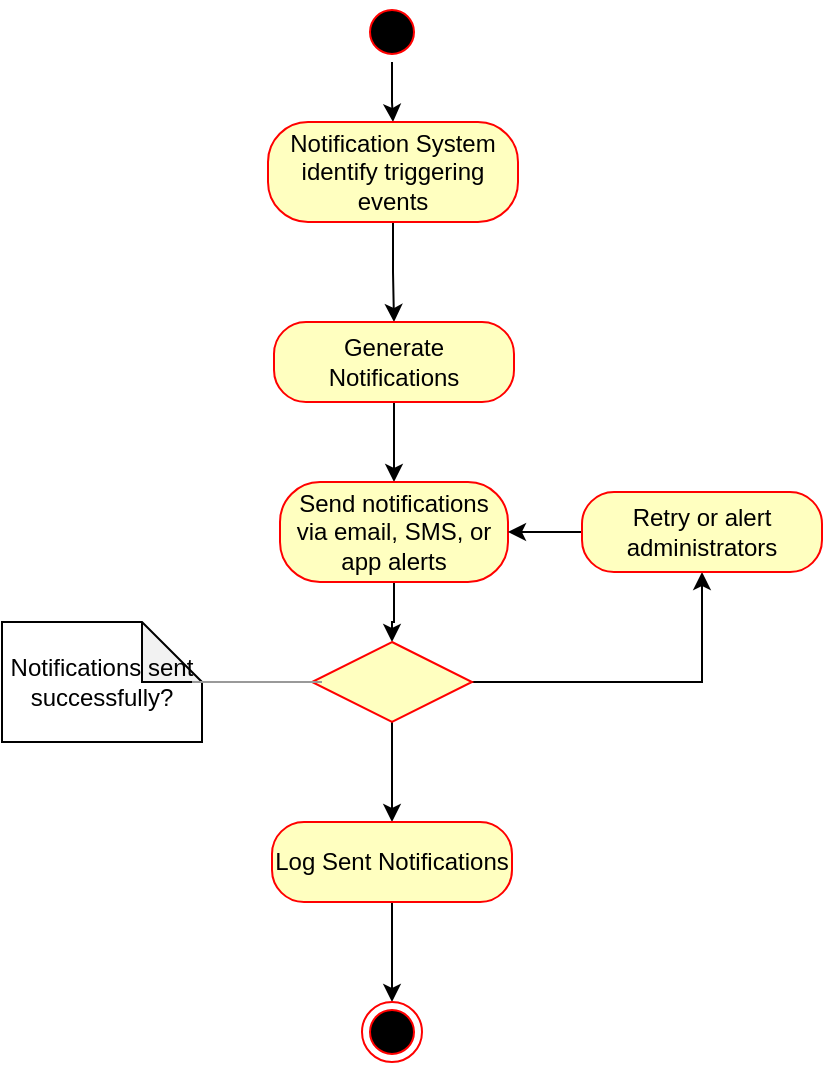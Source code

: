 <mxfile version="22.1.15" type="github">
  <diagram name="Page-1" id="50EvtUYwvP6-poUXVo4I">
    <mxGraphModel dx="1313" dy="696" grid="1" gridSize="10" guides="1" tooltips="1" connect="1" arrows="1" fold="1" page="1" pageScale="1" pageWidth="850" pageHeight="1100" math="0" shadow="0">
      <root>
        <mxCell id="0" />
        <mxCell id="1" parent="0" />
        <mxCell id="s2a8COl0CVLU69yp0-Lr-5" value="" style="edgeStyle=orthogonalEdgeStyle;rounded=0;orthogonalLoop=1;jettySize=auto;html=1;" parent="1" source="s2a8COl0CVLU69yp0-Lr-1" target="s2a8COl0CVLU69yp0-Lr-3" edge="1">
          <mxGeometry relative="1" as="geometry" />
        </mxCell>
        <mxCell id="s2a8COl0CVLU69yp0-Lr-1" value="" style="ellipse;html=1;shape=startState;fillColor=#000000;strokeColor=#ff0000;" parent="1" vertex="1">
          <mxGeometry x="410" width="30" height="30" as="geometry" />
        </mxCell>
        <mxCell id="s2a8COl0CVLU69yp0-Lr-8" value="" style="edgeStyle=orthogonalEdgeStyle;rounded=0;orthogonalLoop=1;jettySize=auto;html=1;" parent="1" source="s2a8COl0CVLU69yp0-Lr-3" target="s2a8COl0CVLU69yp0-Lr-6" edge="1">
          <mxGeometry relative="1" as="geometry" />
        </mxCell>
        <mxCell id="s2a8COl0CVLU69yp0-Lr-3" value="Notification System identify triggering events" style="rounded=1;whiteSpace=wrap;html=1;arcSize=40;fontColor=#000000;fillColor=#ffffc0;strokeColor=#ff0000;" parent="1" vertex="1">
          <mxGeometry x="363" y="60" width="125" height="50" as="geometry" />
        </mxCell>
        <mxCell id="s2a8COl0CVLU69yp0-Lr-11" value="" style="edgeStyle=orthogonalEdgeStyle;rounded=0;orthogonalLoop=1;jettySize=auto;html=1;" parent="1" source="s2a8COl0CVLU69yp0-Lr-6" target="s2a8COl0CVLU69yp0-Lr-9" edge="1">
          <mxGeometry relative="1" as="geometry" />
        </mxCell>
        <mxCell id="s2a8COl0CVLU69yp0-Lr-6" value="Generate Notifications" style="rounded=1;whiteSpace=wrap;html=1;arcSize=40;fontColor=#000000;fillColor=#ffffc0;strokeColor=#ff0000;" parent="1" vertex="1">
          <mxGeometry x="366" y="160" width="120" height="40" as="geometry" />
        </mxCell>
        <mxCell id="s2a8COl0CVLU69yp0-Lr-16" value="" style="edgeStyle=orthogonalEdgeStyle;rounded=0;orthogonalLoop=1;jettySize=auto;html=1;" parent="1" source="s2a8COl0CVLU69yp0-Lr-9" target="s2a8COl0CVLU69yp0-Lr-13" edge="1">
          <mxGeometry relative="1" as="geometry" />
        </mxCell>
        <mxCell id="s2a8COl0CVLU69yp0-Lr-9" value="Send notifications via email, SMS, or app alerts" style="rounded=1;whiteSpace=wrap;html=1;arcSize=40;fontColor=#000000;fillColor=#ffffc0;strokeColor=#ff0000;" parent="1" vertex="1">
          <mxGeometry x="369" y="240" width="114" height="50" as="geometry" />
        </mxCell>
        <mxCell id="s2a8COl0CVLU69yp0-Lr-12" value="Notifications sent successfully?" style="shape=note;whiteSpace=wrap;html=1;backgroundOutline=1;darkOpacity=0.05;" parent="1" vertex="1">
          <mxGeometry x="230" y="310" width="100" height="60" as="geometry" />
        </mxCell>
        <mxCell id="s2a8COl0CVLU69yp0-Lr-22" style="edgeStyle=orthogonalEdgeStyle;rounded=0;orthogonalLoop=1;jettySize=auto;html=1;exitX=1;exitY=0.5;exitDx=0;exitDy=0;entryX=0.5;entryY=1;entryDx=0;entryDy=0;" parent="1" source="s2a8COl0CVLU69yp0-Lr-13" target="s2a8COl0CVLU69yp0-Lr-20" edge="1">
          <mxGeometry relative="1" as="geometry" />
        </mxCell>
        <mxCell id="s2a8COl0CVLU69yp0-Lr-23" value="" style="edgeStyle=orthogonalEdgeStyle;rounded=0;orthogonalLoop=1;jettySize=auto;html=1;" parent="1" source="s2a8COl0CVLU69yp0-Lr-13" target="s2a8COl0CVLU69yp0-Lr-18" edge="1">
          <mxGeometry relative="1" as="geometry" />
        </mxCell>
        <mxCell id="s2a8COl0CVLU69yp0-Lr-13" value="" style="rhombus;whiteSpace=wrap;html=1;fontColor=#000000;fillColor=#ffffc0;strokeColor=#ff0000;" parent="1" vertex="1">
          <mxGeometry x="385" y="320" width="80" height="40" as="geometry" />
        </mxCell>
        <mxCell id="s2a8COl0CVLU69yp0-Lr-30" value="" style="edgeStyle=orthogonalEdgeStyle;rounded=0;orthogonalLoop=1;jettySize=auto;html=1;" parent="1" source="s2a8COl0CVLU69yp0-Lr-18" target="s2a8COl0CVLU69yp0-Lr-29" edge="1">
          <mxGeometry relative="1" as="geometry" />
        </mxCell>
        <mxCell id="s2a8COl0CVLU69yp0-Lr-18" value="Log Sent Notifications" style="rounded=1;whiteSpace=wrap;html=1;arcSize=40;fontColor=#000000;fillColor=#ffffc0;strokeColor=#ff0000;" parent="1" vertex="1">
          <mxGeometry x="365" y="410" width="120" height="40" as="geometry" />
        </mxCell>
        <mxCell id="s2a8COl0CVLU69yp0-Lr-24" value="" style="edgeStyle=orthogonalEdgeStyle;rounded=0;orthogonalLoop=1;jettySize=auto;html=1;" parent="1" source="s2a8COl0CVLU69yp0-Lr-20" target="s2a8COl0CVLU69yp0-Lr-9" edge="1">
          <mxGeometry relative="1" as="geometry" />
        </mxCell>
        <mxCell id="s2a8COl0CVLU69yp0-Lr-20" value="Retry or alert administrators" style="rounded=1;whiteSpace=wrap;html=1;arcSize=40;fontColor=#000000;fillColor=#ffffc0;strokeColor=#ff0000;" parent="1" vertex="1">
          <mxGeometry x="520" y="245" width="120" height="40" as="geometry" />
        </mxCell>
        <mxCell id="s2a8COl0CVLU69yp0-Lr-29" value="" style="ellipse;html=1;shape=endState;fillColor=#000000;strokeColor=#ff0000;" parent="1" vertex="1">
          <mxGeometry x="410" y="500" width="30" height="30" as="geometry" />
        </mxCell>
        <mxCell id="3ffzECnRWKb1dS-lYqdM-1" value="" style="verticalLabelPosition=bottom;shadow=0;dashed=0;align=center;html=1;verticalAlign=top;strokeWidth=1;shape=mxgraph.mockup.markup.line;strokeColor=#999999;" vertex="1" parent="1">
          <mxGeometry x="325" y="330" width="65" height="20" as="geometry" />
        </mxCell>
      </root>
    </mxGraphModel>
  </diagram>
</mxfile>
